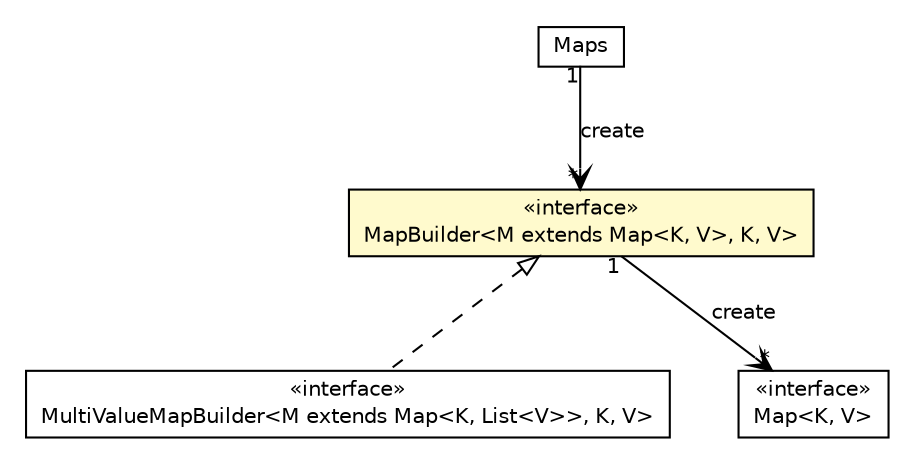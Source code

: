 #!/usr/local/bin/dot
#
# Class diagram 
# Generated by UMLGraph version R5_6-24-gf6e263 (http://www.umlgraph.org/)
#

digraph G {
	edge [fontname="Helvetica",fontsize=10,labelfontname="Helvetica",labelfontsize=10];
	node [fontname="Helvetica",fontsize=10,shape=plaintext];
	nodesep=0.25;
	ranksep=0.5;
	// io.werval.util.Maps
	c26586 [label=<<table title="io.werval.util.Maps" border="0" cellborder="1" cellspacing="0" cellpadding="2" port="p" href="./Maps.html">
		<tr><td><table border="0" cellspacing="0" cellpadding="1">
<tr><td align="center" balign="center"> Maps </td></tr>
		</table></td></tr>
		</table>>, URL="./Maps.html", fontname="Helvetica", fontcolor="black", fontsize=10.0];
	// io.werval.util.Maps.MapBuilder<M extends java.util.Map<K, V>, K, V>
	c26587 [label=<<table title="io.werval.util.Maps.MapBuilder" border="0" cellborder="1" cellspacing="0" cellpadding="2" port="p" bgcolor="lemonChiffon" href="./Maps.MapBuilder.html">
		<tr><td><table border="0" cellspacing="0" cellpadding="1">
<tr><td align="center" balign="center"> &#171;interface&#187; </td></tr>
<tr><td align="center" balign="center"> MapBuilder&lt;M extends Map&lt;K, V&gt;, K, V&gt; </td></tr>
		</table></td></tr>
		</table>>, URL="./Maps.MapBuilder.html", fontname="Helvetica", fontcolor="black", fontsize=10.0];
	// io.werval.util.Maps.MultiValueMapBuilder<M extends java.util.Map<K, java.util.List<V>>, K, V>
	c26588 [label=<<table title="io.werval.util.Maps.MultiValueMapBuilder" border="0" cellborder="1" cellspacing="0" cellpadding="2" port="p" href="./Maps.MultiValueMapBuilder.html">
		<tr><td><table border="0" cellspacing="0" cellpadding="1">
<tr><td align="center" balign="center"> &#171;interface&#187; </td></tr>
<tr><td align="center" balign="center"> MultiValueMapBuilder&lt;M extends Map&lt;K, List&lt;V&gt;&gt;, K, V&gt; </td></tr>
		</table></td></tr>
		</table>>, URL="./Maps.MultiValueMapBuilder.html", fontname="Helvetica", fontcolor="black", fontsize=10.0];
	// io.werval.util.Maps NAVASSOC io.werval.util.Maps.MapBuilder<M extends java.util.Map<K, V>, K, V>
	c26586:p -> c26587:p [taillabel="1", label="create", headlabel="*", fontname="Helvetica", fontcolor="black", fontsize=10.0, color="black", arrowhead=open];
	// io.werval.util.Maps.MapBuilder<M extends java.util.Map<K, V>, K, V> NAVASSOC java.util.Map<K, V>
	c26587:p -> c26643:p [taillabel="1", label="create", headlabel="*", fontname="Helvetica", fontcolor="black", fontsize=10.0, color="black", arrowhead=open];
	//io.werval.util.Maps.MultiValueMapBuilder<M extends java.util.Map<K, java.util.List<V>>, K, V> implements io.werval.util.Maps.MapBuilder<M extends java.util.Map<K, V>, K, V>
	c26587:p -> c26588:p [dir=back,arrowtail=empty,style=dashed];
	// java.util.Map<K, V>
	c26643 [label=<<table title="java.util.Map" border="0" cellborder="1" cellspacing="0" cellpadding="2" port="p" href="http://docs.oracle.com/javase/8/docs/api/java/util/Map.html">
		<tr><td><table border="0" cellspacing="0" cellpadding="1">
<tr><td align="center" balign="center"> &#171;interface&#187; </td></tr>
<tr><td align="center" balign="center"> Map&lt;K, V&gt; </td></tr>
		</table></td></tr>
		</table>>, URL="http://docs.oracle.com/javase/8/docs/api/java/util/Map.html", fontname="Helvetica", fontcolor="black", fontsize=10.0];
}

